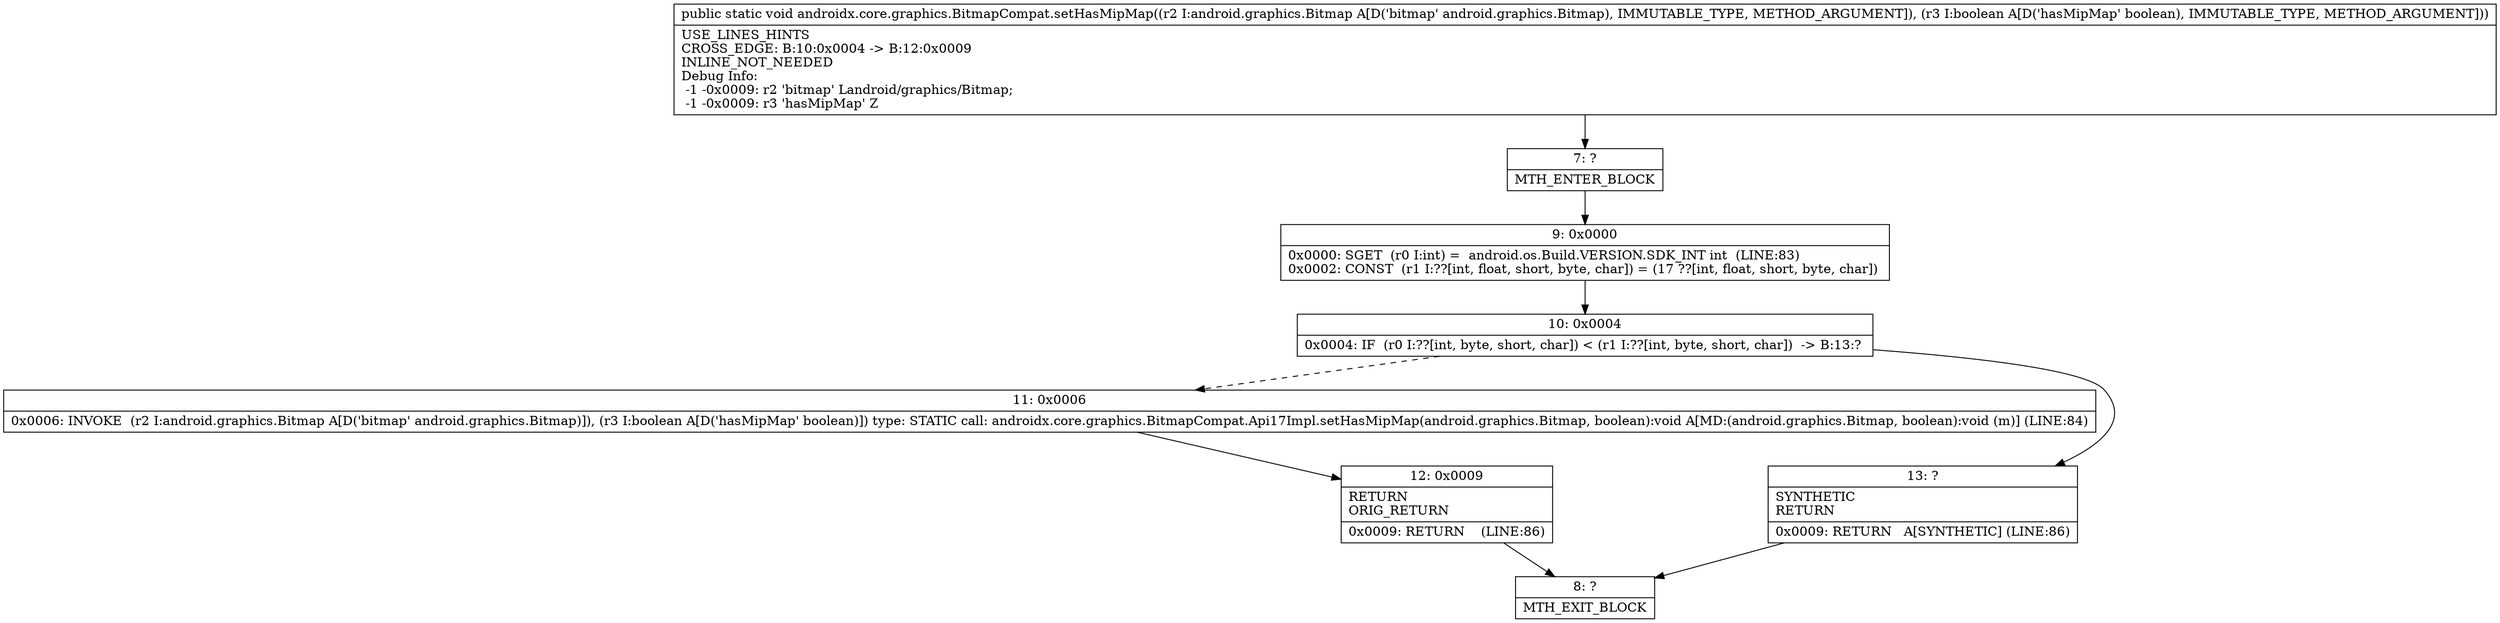digraph "CFG forandroidx.core.graphics.BitmapCompat.setHasMipMap(Landroid\/graphics\/Bitmap;Z)V" {
Node_7 [shape=record,label="{7\:\ ?|MTH_ENTER_BLOCK\l}"];
Node_9 [shape=record,label="{9\:\ 0x0000|0x0000: SGET  (r0 I:int) =  android.os.Build.VERSION.SDK_INT int  (LINE:83)\l0x0002: CONST  (r1 I:??[int, float, short, byte, char]) = (17 ??[int, float, short, byte, char]) \l}"];
Node_10 [shape=record,label="{10\:\ 0x0004|0x0004: IF  (r0 I:??[int, byte, short, char]) \< (r1 I:??[int, byte, short, char])  \-\> B:13:? \l}"];
Node_11 [shape=record,label="{11\:\ 0x0006|0x0006: INVOKE  (r2 I:android.graphics.Bitmap A[D('bitmap' android.graphics.Bitmap)]), (r3 I:boolean A[D('hasMipMap' boolean)]) type: STATIC call: androidx.core.graphics.BitmapCompat.Api17Impl.setHasMipMap(android.graphics.Bitmap, boolean):void A[MD:(android.graphics.Bitmap, boolean):void (m)] (LINE:84)\l}"];
Node_12 [shape=record,label="{12\:\ 0x0009|RETURN\lORIG_RETURN\l|0x0009: RETURN    (LINE:86)\l}"];
Node_8 [shape=record,label="{8\:\ ?|MTH_EXIT_BLOCK\l}"];
Node_13 [shape=record,label="{13\:\ ?|SYNTHETIC\lRETURN\l|0x0009: RETURN   A[SYNTHETIC] (LINE:86)\l}"];
MethodNode[shape=record,label="{public static void androidx.core.graphics.BitmapCompat.setHasMipMap((r2 I:android.graphics.Bitmap A[D('bitmap' android.graphics.Bitmap), IMMUTABLE_TYPE, METHOD_ARGUMENT]), (r3 I:boolean A[D('hasMipMap' boolean), IMMUTABLE_TYPE, METHOD_ARGUMENT]))  | USE_LINES_HINTS\lCROSS_EDGE: B:10:0x0004 \-\> B:12:0x0009\lINLINE_NOT_NEEDED\lDebug Info:\l  \-1 \-0x0009: r2 'bitmap' Landroid\/graphics\/Bitmap;\l  \-1 \-0x0009: r3 'hasMipMap' Z\l}"];
MethodNode -> Node_7;Node_7 -> Node_9;
Node_9 -> Node_10;
Node_10 -> Node_11[style=dashed];
Node_10 -> Node_13;
Node_11 -> Node_12;
Node_12 -> Node_8;
Node_13 -> Node_8;
}

